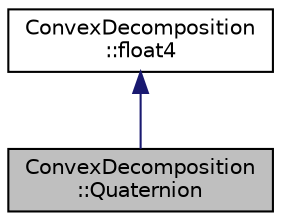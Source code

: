 digraph "ConvexDecomposition::Quaternion"
{
  edge [fontname="Helvetica",fontsize="10",labelfontname="Helvetica",labelfontsize="10"];
  node [fontname="Helvetica",fontsize="10",shape=record];
  Node1 [label="ConvexDecomposition\l::Quaternion",height=0.2,width=0.4,color="black", fillcolor="grey75", style="filled", fontcolor="black"];
  Node2 -> Node1 [dir="back",color="midnightblue",fontsize="10",style="solid"];
  Node2 [label="ConvexDecomposition\l::float4",height=0.2,width=0.4,color="black", fillcolor="white", style="filled",URL="$class_convex_decomposition_1_1float4.html"];
}
